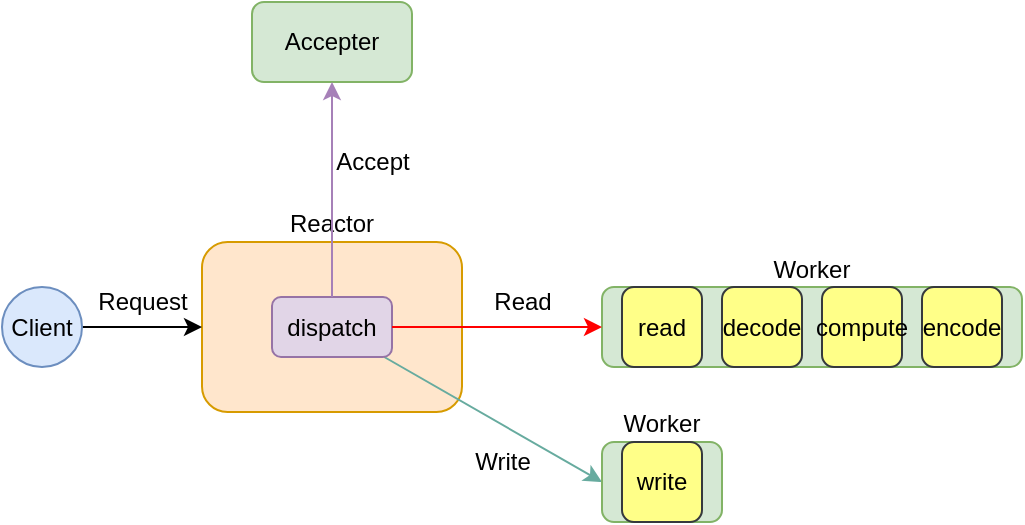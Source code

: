 <mxfile version="12.4.2" type="device" pages="1"><diagram id="oYUJ9ZhMsCfH6xuz5nrw" name="第 1 页"><mxGraphModel dx="1106" dy="822" grid="1" gridSize="10" guides="1" tooltips="1" connect="1" arrows="1" fold="1" page="1" pageScale="1" pageWidth="827" pageHeight="1169" math="0" shadow="0"><root><mxCell id="0"/><mxCell id="1" parent="0"/><mxCell id="tkp9KfS9Nonjyz-iKff6-1" value="Reactor" style="rounded=1;whiteSpace=wrap;html=1;fillColor=#ffe6cc;strokeColor=#d79b00;labelPosition=center;verticalLabelPosition=top;align=center;verticalAlign=bottom;" parent="1" vertex="1"><mxGeometry x="200" y="240" width="130" height="85" as="geometry"/></mxCell><mxCell id="tkp9KfS9Nonjyz-iKff6-5" style="rounded=0;orthogonalLoop=1;jettySize=auto;html=1;entryX=0;entryY=0.5;entryDx=0;entryDy=0;strokeColor=#000000;" parent="1" source="tkp9KfS9Nonjyz-iKff6-2" target="tkp9KfS9Nonjyz-iKff6-1" edge="1"><mxGeometry relative="1" as="geometry"/></mxCell><mxCell id="tkp9KfS9Nonjyz-iKff6-2" value="Client" style="ellipse;whiteSpace=wrap;html=1;aspect=fixed;fillColor=#dae8fc;strokeColor=#6c8ebf;" parent="1" vertex="1"><mxGeometry x="100" y="262.5" width="40" height="40" as="geometry"/></mxCell><mxCell id="tkp9KfS9Nonjyz-iKff6-8" value="Accepter" style="rounded=1;whiteSpace=wrap;html=1;fillColor=#d5e8d4;strokeColor=#82b366;" parent="1" vertex="1"><mxGeometry x="225" y="120" width="80" height="40" as="geometry"/></mxCell><mxCell id="tkp9KfS9Nonjyz-iKff6-10" value="Accept" style="text;html=1;align=center;verticalAlign=middle;resizable=0;points=[];;autosize=1;" parent="1" vertex="1"><mxGeometry x="260" y="190" width="50" height="20" as="geometry"/></mxCell><mxCell id="tkp9KfS9Nonjyz-iKff6-13" value="Request" style="text;html=1;align=center;verticalAlign=middle;resizable=0;points=[];;autosize=1;" parent="1" vertex="1"><mxGeometry x="140" y="260" width="60" height="20" as="geometry"/></mxCell><mxCell id="tkp9KfS9Nonjyz-iKff6-14" value="Worker" style="rounded=1;whiteSpace=wrap;html=1;fillColor=#d5e8d4;strokeColor=#82b366;labelPosition=center;verticalLabelPosition=top;align=center;verticalAlign=bottom;" parent="1" vertex="1"><mxGeometry x="400" y="262.5" width="210" height="40" as="geometry"/></mxCell><mxCell id="0sXiRbqfLRShFqeoHsuA-1" value="read" style="rounded=1;whiteSpace=wrap;html=1;fillColor=#ffff88;strokeColor=#36393d;" parent="1" vertex="1"><mxGeometry x="410" y="262.5" width="40" height="40" as="geometry"/></mxCell><mxCell id="0sXiRbqfLRShFqeoHsuA-2" value="decode" style="rounded=1;whiteSpace=wrap;html=1;fillColor=#ffff88;strokeColor=#36393d;" parent="1" vertex="1"><mxGeometry x="460" y="262.5" width="40" height="40" as="geometry"/></mxCell><mxCell id="0sXiRbqfLRShFqeoHsuA-3" value="compute" style="rounded=1;whiteSpace=wrap;html=1;fillColor=#ffff88;strokeColor=#36393d;" parent="1" vertex="1"><mxGeometry x="510" y="262.5" width="40" height="40" as="geometry"/></mxCell><mxCell id="0sXiRbqfLRShFqeoHsuA-4" value="encode" style="rounded=1;whiteSpace=wrap;html=1;fillColor=#ffff88;strokeColor=#36393d;" parent="1" vertex="1"><mxGeometry x="560" y="262.5" width="40" height="40" as="geometry"/></mxCell><mxCell id="dC9YlSrbee_AQfgQl_Du-6" style="rounded=0;orthogonalLoop=1;jettySize=auto;html=1;entryX=0;entryY=0.5;entryDx=0;entryDy=0;strokeColor=#67AB9F;" edge="1" parent="1" source="dC9YlSrbee_AQfgQl_Du-1" target="dC9YlSrbee_AQfgQl_Du-5"><mxGeometry relative="1" as="geometry"/></mxCell><mxCell id="dC9YlSrbee_AQfgQl_Du-1" value="dispatch" style="rounded=1;whiteSpace=wrap;html=1;fillColor=#e1d5e7;strokeColor=#9673a6;" vertex="1" parent="1"><mxGeometry x="235" y="267.5" width="60" height="30" as="geometry"/></mxCell><mxCell id="tkp9KfS9Nonjyz-iKff6-9" style="edgeStyle=none;rounded=0;orthogonalLoop=1;jettySize=auto;html=1;entryX=0.5;entryY=1;entryDx=0;entryDy=0;exitX=0.5;exitY=0;exitDx=0;exitDy=0;strokeColor=#A680B8;" parent="1" source="dC9YlSrbee_AQfgQl_Du-1" target="tkp9KfS9Nonjyz-iKff6-8" edge="1"><mxGeometry relative="1" as="geometry"><mxPoint x="370" y="220" as="sourcePoint"/></mxGeometry></mxCell><mxCell id="tkp9KfS9Nonjyz-iKff6-17" style="edgeStyle=none;rounded=0;orthogonalLoop=1;jettySize=auto;html=1;entryX=0;entryY=0.5;entryDx=0;entryDy=0;strokeColor=#FF0000;exitX=1;exitY=0.5;exitDx=0;exitDy=0;" parent="1" target="tkp9KfS9Nonjyz-iKff6-14" edge="1" source="dC9YlSrbee_AQfgQl_Du-1"><mxGeometry relative="1" as="geometry"><mxPoint x="420" y="240" as="sourcePoint"/></mxGeometry></mxCell><mxCell id="dC9YlSrbee_AQfgQl_Du-3" value="Read" style="text;html=1;align=center;verticalAlign=middle;resizable=0;points=[];;autosize=1;" vertex="1" parent="1"><mxGeometry x="340" y="260" width="40" height="20" as="geometry"/></mxCell><mxCell id="dC9YlSrbee_AQfgQl_Du-5" value="Worker" style="rounded=1;whiteSpace=wrap;html=1;fillColor=#d5e8d4;strokeColor=#82b366;labelPosition=center;verticalLabelPosition=top;align=center;verticalAlign=bottom;" vertex="1" parent="1"><mxGeometry x="400" y="340" width="60" height="40" as="geometry"/></mxCell><mxCell id="0sXiRbqfLRShFqeoHsuA-5" value="write" style="rounded=1;whiteSpace=wrap;html=1;fillColor=#ffff88;strokeColor=#36393d;" parent="1" vertex="1"><mxGeometry x="410" y="340" width="40" height="40" as="geometry"/></mxCell><mxCell id="dC9YlSrbee_AQfgQl_Du-7" value="Write" style="text;html=1;align=center;verticalAlign=middle;resizable=0;points=[];;autosize=1;" vertex="1" parent="1"><mxGeometry x="330" y="340" width="40" height="20" as="geometry"/></mxCell></root></mxGraphModel></diagram></mxfile>